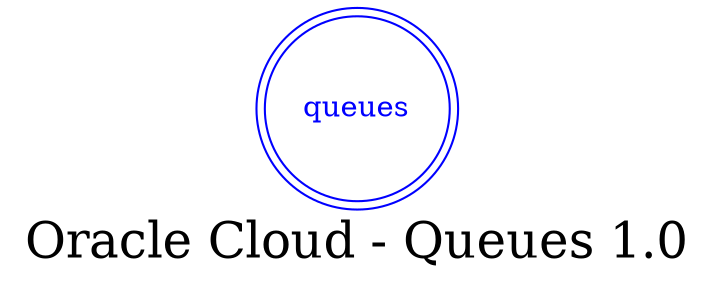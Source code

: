 digraph LexiconGraph {
graph[label="Oracle Cloud - Queues 1.0", fontsize=24]
splines=true
"queues" [color=blue, fontcolor=blue, shape=doublecircle]
}
